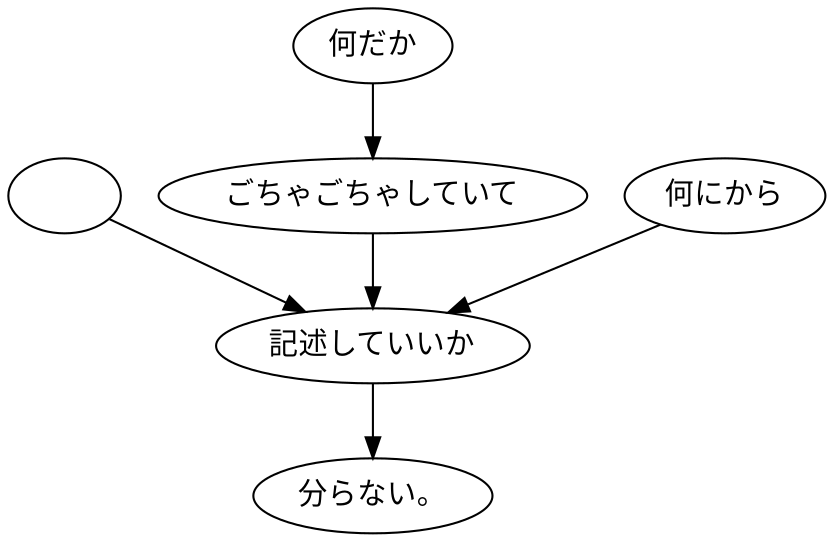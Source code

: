 digraph graph4340 {
	node0 [label="　"];
	node1 [label="何だか"];
	node2 [label="ごちゃごちゃしていて"];
	node3 [label="何にから"];
	node4 [label="記述していいか"];
	node5 [label="分らない。"];
	node0 -> node4;
	node1 -> node2;
	node2 -> node4;
	node3 -> node4;
	node4 -> node5;
}
